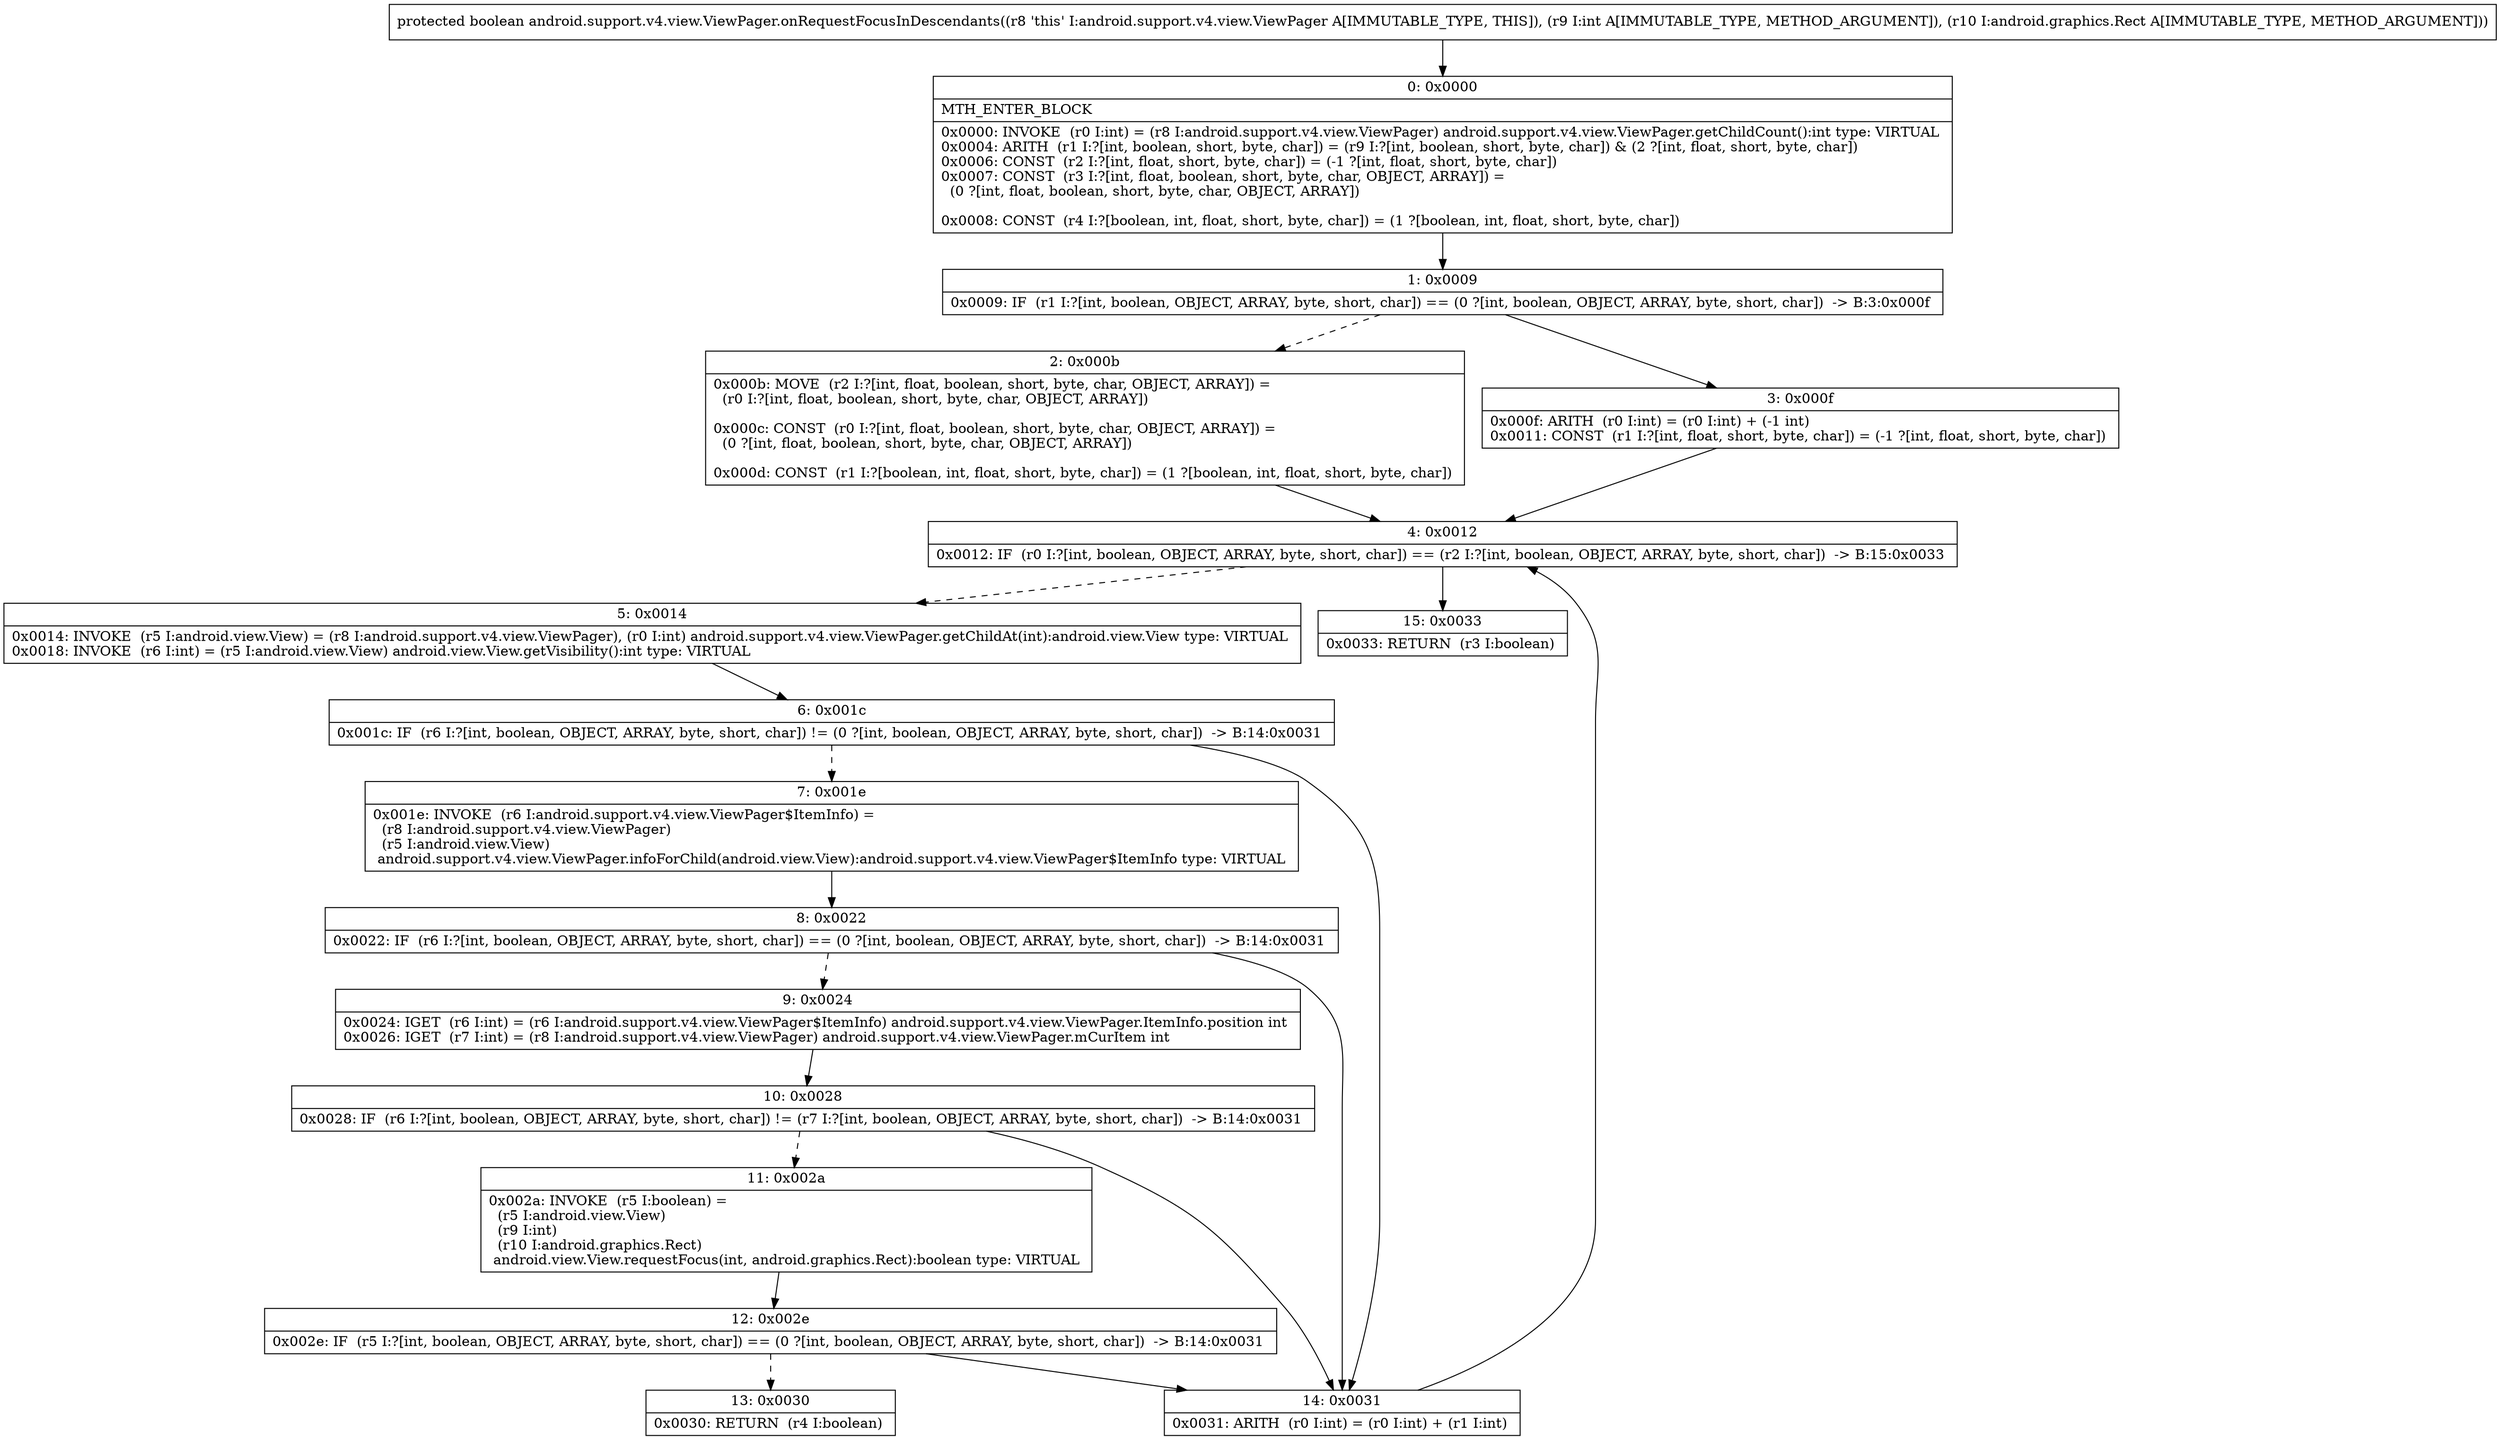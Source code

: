 digraph "CFG forandroid.support.v4.view.ViewPager.onRequestFocusInDescendants(ILandroid\/graphics\/Rect;)Z" {
Node_0 [shape=record,label="{0\:\ 0x0000|MTH_ENTER_BLOCK\l|0x0000: INVOKE  (r0 I:int) = (r8 I:android.support.v4.view.ViewPager) android.support.v4.view.ViewPager.getChildCount():int type: VIRTUAL \l0x0004: ARITH  (r1 I:?[int, boolean, short, byte, char]) = (r9 I:?[int, boolean, short, byte, char]) & (2 ?[int, float, short, byte, char]) \l0x0006: CONST  (r2 I:?[int, float, short, byte, char]) = (\-1 ?[int, float, short, byte, char]) \l0x0007: CONST  (r3 I:?[int, float, boolean, short, byte, char, OBJECT, ARRAY]) = \l  (0 ?[int, float, boolean, short, byte, char, OBJECT, ARRAY])\l \l0x0008: CONST  (r4 I:?[boolean, int, float, short, byte, char]) = (1 ?[boolean, int, float, short, byte, char]) \l}"];
Node_1 [shape=record,label="{1\:\ 0x0009|0x0009: IF  (r1 I:?[int, boolean, OBJECT, ARRAY, byte, short, char]) == (0 ?[int, boolean, OBJECT, ARRAY, byte, short, char])  \-\> B:3:0x000f \l}"];
Node_2 [shape=record,label="{2\:\ 0x000b|0x000b: MOVE  (r2 I:?[int, float, boolean, short, byte, char, OBJECT, ARRAY]) = \l  (r0 I:?[int, float, boolean, short, byte, char, OBJECT, ARRAY])\l \l0x000c: CONST  (r0 I:?[int, float, boolean, short, byte, char, OBJECT, ARRAY]) = \l  (0 ?[int, float, boolean, short, byte, char, OBJECT, ARRAY])\l \l0x000d: CONST  (r1 I:?[boolean, int, float, short, byte, char]) = (1 ?[boolean, int, float, short, byte, char]) \l}"];
Node_3 [shape=record,label="{3\:\ 0x000f|0x000f: ARITH  (r0 I:int) = (r0 I:int) + (\-1 int) \l0x0011: CONST  (r1 I:?[int, float, short, byte, char]) = (\-1 ?[int, float, short, byte, char]) \l}"];
Node_4 [shape=record,label="{4\:\ 0x0012|0x0012: IF  (r0 I:?[int, boolean, OBJECT, ARRAY, byte, short, char]) == (r2 I:?[int, boolean, OBJECT, ARRAY, byte, short, char])  \-\> B:15:0x0033 \l}"];
Node_5 [shape=record,label="{5\:\ 0x0014|0x0014: INVOKE  (r5 I:android.view.View) = (r8 I:android.support.v4.view.ViewPager), (r0 I:int) android.support.v4.view.ViewPager.getChildAt(int):android.view.View type: VIRTUAL \l0x0018: INVOKE  (r6 I:int) = (r5 I:android.view.View) android.view.View.getVisibility():int type: VIRTUAL \l}"];
Node_6 [shape=record,label="{6\:\ 0x001c|0x001c: IF  (r6 I:?[int, boolean, OBJECT, ARRAY, byte, short, char]) != (0 ?[int, boolean, OBJECT, ARRAY, byte, short, char])  \-\> B:14:0x0031 \l}"];
Node_7 [shape=record,label="{7\:\ 0x001e|0x001e: INVOKE  (r6 I:android.support.v4.view.ViewPager$ItemInfo) = \l  (r8 I:android.support.v4.view.ViewPager)\l  (r5 I:android.view.View)\l android.support.v4.view.ViewPager.infoForChild(android.view.View):android.support.v4.view.ViewPager$ItemInfo type: VIRTUAL \l}"];
Node_8 [shape=record,label="{8\:\ 0x0022|0x0022: IF  (r6 I:?[int, boolean, OBJECT, ARRAY, byte, short, char]) == (0 ?[int, boolean, OBJECT, ARRAY, byte, short, char])  \-\> B:14:0x0031 \l}"];
Node_9 [shape=record,label="{9\:\ 0x0024|0x0024: IGET  (r6 I:int) = (r6 I:android.support.v4.view.ViewPager$ItemInfo) android.support.v4.view.ViewPager.ItemInfo.position int \l0x0026: IGET  (r7 I:int) = (r8 I:android.support.v4.view.ViewPager) android.support.v4.view.ViewPager.mCurItem int \l}"];
Node_10 [shape=record,label="{10\:\ 0x0028|0x0028: IF  (r6 I:?[int, boolean, OBJECT, ARRAY, byte, short, char]) != (r7 I:?[int, boolean, OBJECT, ARRAY, byte, short, char])  \-\> B:14:0x0031 \l}"];
Node_11 [shape=record,label="{11\:\ 0x002a|0x002a: INVOKE  (r5 I:boolean) = \l  (r5 I:android.view.View)\l  (r9 I:int)\l  (r10 I:android.graphics.Rect)\l android.view.View.requestFocus(int, android.graphics.Rect):boolean type: VIRTUAL \l}"];
Node_12 [shape=record,label="{12\:\ 0x002e|0x002e: IF  (r5 I:?[int, boolean, OBJECT, ARRAY, byte, short, char]) == (0 ?[int, boolean, OBJECT, ARRAY, byte, short, char])  \-\> B:14:0x0031 \l}"];
Node_13 [shape=record,label="{13\:\ 0x0030|0x0030: RETURN  (r4 I:boolean) \l}"];
Node_14 [shape=record,label="{14\:\ 0x0031|0x0031: ARITH  (r0 I:int) = (r0 I:int) + (r1 I:int) \l}"];
Node_15 [shape=record,label="{15\:\ 0x0033|0x0033: RETURN  (r3 I:boolean) \l}"];
MethodNode[shape=record,label="{protected boolean android.support.v4.view.ViewPager.onRequestFocusInDescendants((r8 'this' I:android.support.v4.view.ViewPager A[IMMUTABLE_TYPE, THIS]), (r9 I:int A[IMMUTABLE_TYPE, METHOD_ARGUMENT]), (r10 I:android.graphics.Rect A[IMMUTABLE_TYPE, METHOD_ARGUMENT])) }"];
MethodNode -> Node_0;
Node_0 -> Node_1;
Node_1 -> Node_2[style=dashed];
Node_1 -> Node_3;
Node_2 -> Node_4;
Node_3 -> Node_4;
Node_4 -> Node_5[style=dashed];
Node_4 -> Node_15;
Node_5 -> Node_6;
Node_6 -> Node_7[style=dashed];
Node_6 -> Node_14;
Node_7 -> Node_8;
Node_8 -> Node_9[style=dashed];
Node_8 -> Node_14;
Node_9 -> Node_10;
Node_10 -> Node_11[style=dashed];
Node_10 -> Node_14;
Node_11 -> Node_12;
Node_12 -> Node_13[style=dashed];
Node_12 -> Node_14;
Node_14 -> Node_4;
}

